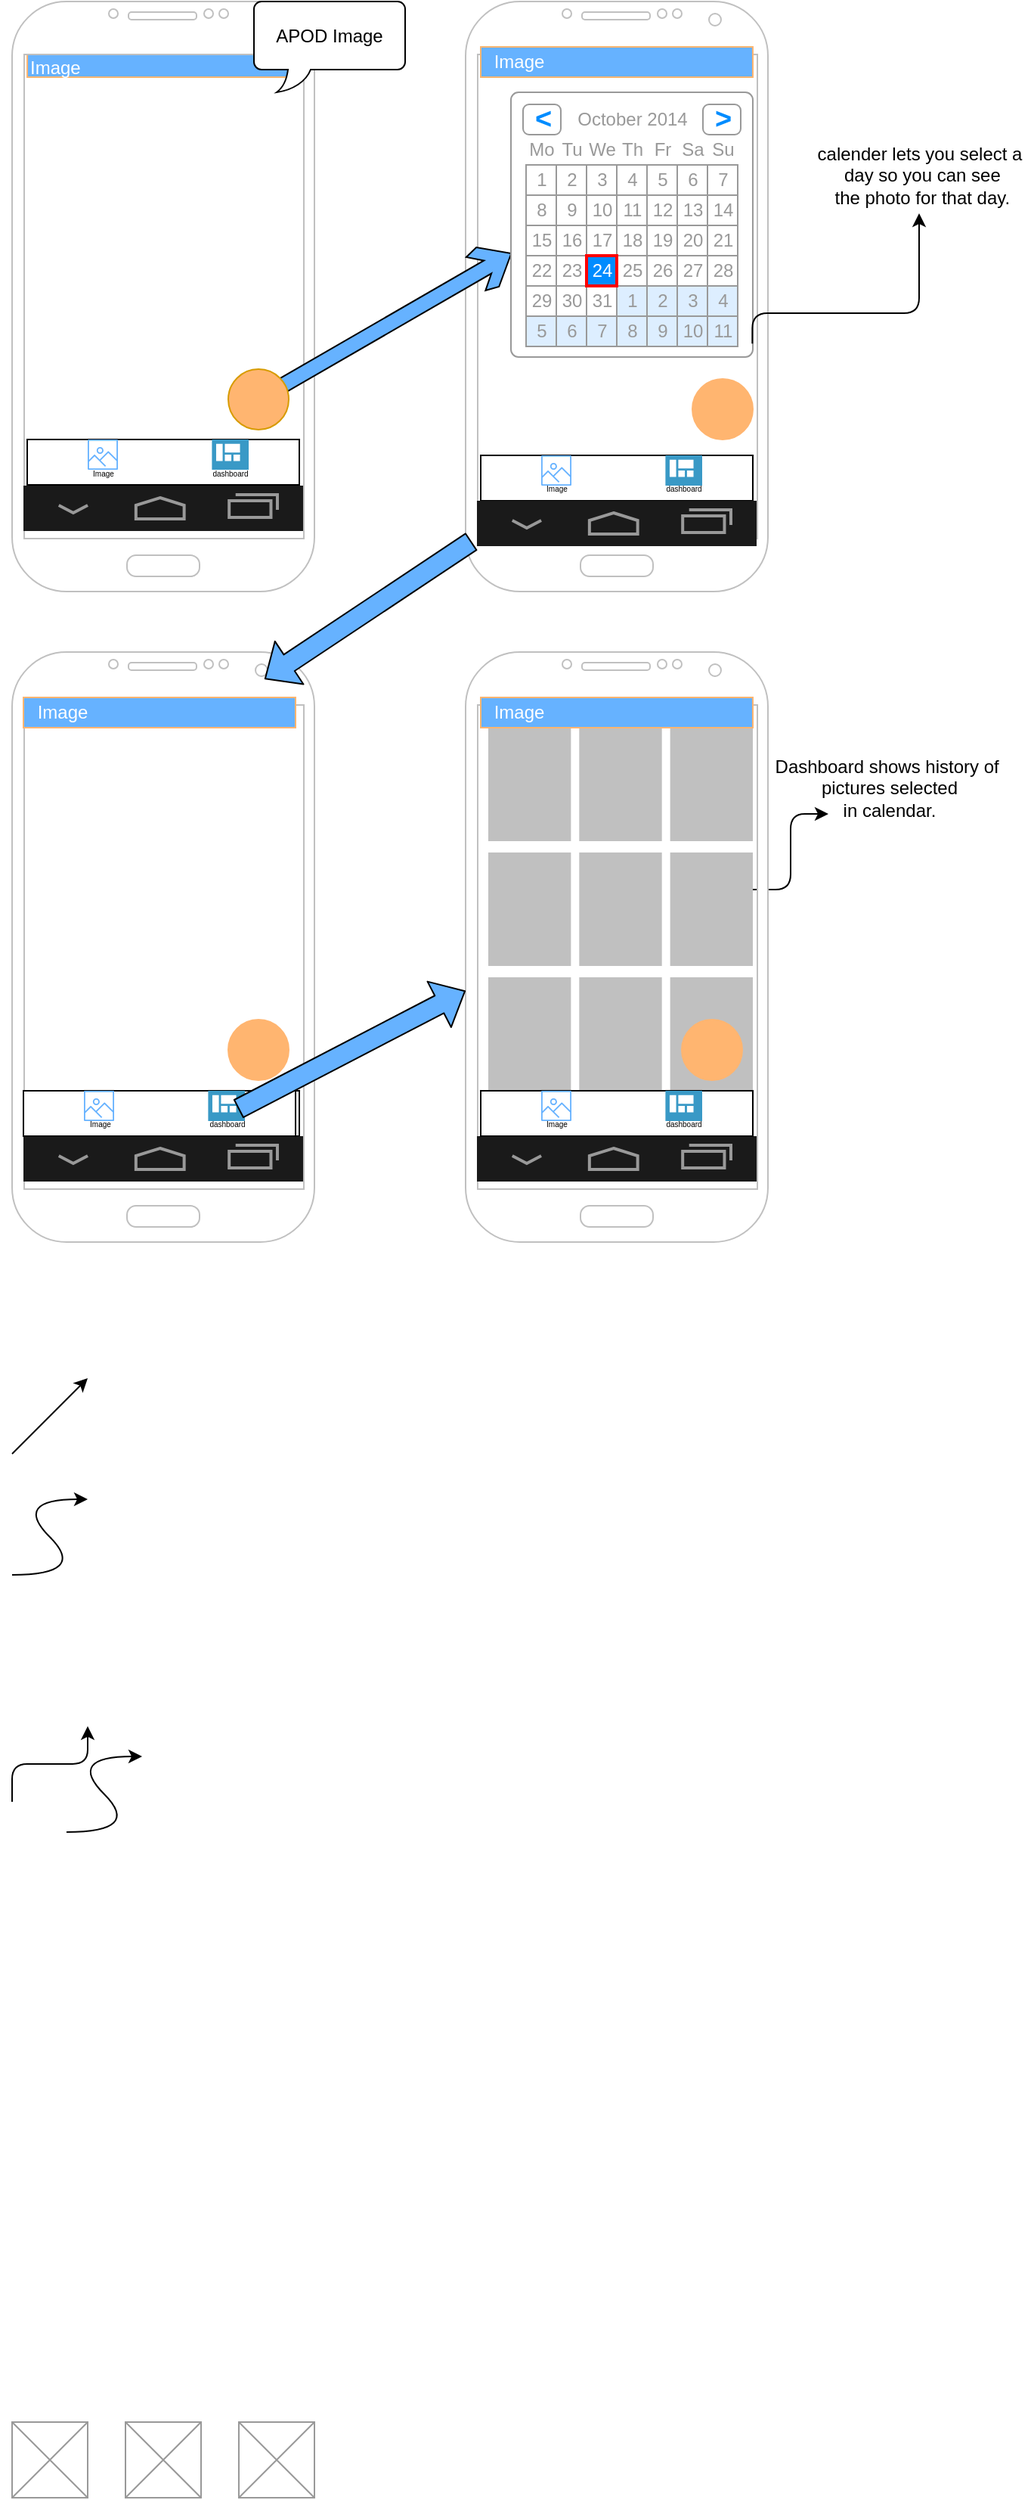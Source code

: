 <mxfile version="12.6.2" type="github">
  <diagram id="IHqy7XGbUocOzgiCqlBh" name="Page-1">
    <mxGraphModel dx="868" dy="482" grid="1" gridSize="10" guides="1" tooltips="1" connect="1" arrows="1" fold="1" page="1" pageScale="1" pageWidth="850" pageHeight="1100" math="0" shadow="0">
      <root>
        <mxCell id="0"/>
        <mxCell id="1" parent="0"/>
        <mxCell id="wuBHW3_i2wkjCvPNT6zz-182" value="" style="rounded=0;whiteSpace=wrap;html=1;strokeColor=#FFB570;fillColor=#66B2FF;gradientColor=none;fontColor=#3399FF;" vertex="1" parent="1">
          <mxGeometry x="20" y="50" width="180" height="20" as="geometry"/>
        </mxCell>
        <mxCell id="wuBHW3_i2wkjCvPNT6zz-173" value="" style="html=1;verticalLabelPosition=bottom;labelBackgroundColor=#ffffff;verticalAlign=top;shadow=0;dashed=0;strokeWidth=1;shape=mxgraph.ios7ui.iconGrid;fillColor=#c0c0c0;gridSize=3,3;" vertex="1" parent="1">
          <mxGeometry x="325" y="500" width="175" height="240" as="geometry"/>
        </mxCell>
        <mxCell id="wuBHW3_i2wkjCvPNT6zz-1" value="" style="verticalLabelPosition=bottom;verticalAlign=top;html=1;shadow=0;dashed=0;strokeWidth=1;shape=mxgraph.android.phone2;strokeColor=#c0c0c0;" vertex="1" parent="1">
          <mxGeometry x="10" y="20" width="200" height="390" as="geometry"/>
        </mxCell>
        <mxCell id="wuBHW3_i2wkjCvPNT6zz-4" value="APOD Image" style="whiteSpace=wrap;html=1;shape=mxgraph.basic.roundRectCallout;dx=30;dy=15;size=5;boundedLbl=1;" vertex="1" parent="1">
          <mxGeometry x="170" y="20" width="100" height="60" as="geometry"/>
        </mxCell>
        <mxCell id="wuBHW3_i2wkjCvPNT6zz-5" value="" style="verticalLabelPosition=bottom;verticalAlign=top;html=1;shadow=0;dashed=0;strokeWidth=1;shape=mxgraph.android.phone2;strokeColor=#c0c0c0;" vertex="1" parent="1">
          <mxGeometry x="310" y="20" width="200" height="390" as="geometry"/>
        </mxCell>
        <mxCell id="wuBHW3_i2wkjCvPNT6zz-12" value="" style="verticalLabelPosition=bottom;verticalAlign=top;html=1;shadow=0;dashed=0;strokeWidth=2;shape=mxgraph.android.navigation_bar_5;fillColor=#1A1A1A;strokeColor=#999999;" vertex="1" parent="1">
          <mxGeometry x="17.5" y="340" width="185" height="30" as="geometry"/>
        </mxCell>
        <mxCell id="wuBHW3_i2wkjCvPNT6zz-18" value="" style="verticalLabelPosition=bottom;verticalAlign=top;html=1;shape=mxgraph.basic.rect;fillColor2=none;strokeWidth=1;size=20;indent=5;" vertex="1" parent="1">
          <mxGeometry x="320" y="320" width="180" height="30" as="geometry"/>
        </mxCell>
        <mxCell id="wuBHW3_i2wkjCvPNT6zz-19" value="" style="aspect=fixed;html=1;points=[];align=center;image;fontSize=12;image=img/lib/mscae/Shared_Dashboard.svg;fillColor=#000000;" vertex="1" parent="1">
          <mxGeometry x="442.11" y="320" width="24.39" height="20" as="geometry"/>
        </mxCell>
        <mxCell id="wuBHW3_i2wkjCvPNT6zz-20" value="" style="outlineConnect=0;fontColor=#232F3E;gradientColor=none;fillColor=#66B2FF;strokeColor=none;dashed=0;verticalLabelPosition=bottom;verticalAlign=top;align=center;html=1;fontSize=12;fontStyle=0;aspect=fixed;pointerEvents=1;shape=mxgraph.aws4.container_registry_image;" vertex="1" parent="1">
          <mxGeometry x="360" y="320" width="20" height="20" as="geometry"/>
        </mxCell>
        <mxCell id="wuBHW3_i2wkjCvPNT6zz-22" value="" style="verticalLabelPosition=bottom;verticalAlign=top;html=1;shadow=0;dashed=0;strokeWidth=2;shape=mxgraph.android.navigation_bar_5;fillColor=#1A1A1A;strokeColor=#999999;" vertex="1" parent="1">
          <mxGeometry x="317.5" y="350" width="185" height="30" as="geometry"/>
        </mxCell>
        <mxCell id="wuBHW3_i2wkjCvPNT6zz-13" value="" style="html=1;shadow=0;dashed=0;align=center;verticalAlign=middle;shape=mxgraph.arrows2.sharpArrow2;dy1=0.67;dx1=18;dx2=18;dy3=0.15;dx3=27;notch=0;strokeColor=#000000;fillColor=#66B2FF;direction=north;rotation=60;" vertex="1" parent="1">
          <mxGeometry x="245.94" y="140.75" width="30" height="183" as="geometry"/>
        </mxCell>
        <mxCell id="wuBHW3_i2wkjCvPNT6zz-6" value="" style="ellipse;whiteSpace=wrap;html=1;aspect=fixed;strokeColor=#FFB570;fillColor=#FFB570;" vertex="1" parent="1">
          <mxGeometry x="460" y="269.5" width="40" height="40" as="geometry"/>
        </mxCell>
        <mxCell id="wuBHW3_i2wkjCvPNT6zz-27" value="" style="shape=image;html=1;verticalAlign=top;verticalLabelPosition=bottom;labelBackgroundColor=#ffffff;imageAspect=0;aspect=fixed;image=https://cdn0.iconfinder.com/data/icons/google-material-design-3-0/48/ic_today_48px-128.png" vertex="1" parent="1">
          <mxGeometry x="466.5" y="276" width="27" height="27" as="geometry"/>
        </mxCell>
        <mxCell id="wuBHW3_i2wkjCvPNT6zz-29" value="" style="ellipse;whiteSpace=wrap;html=1;aspect=fixed;fillColor=#FFB570;strokeColor=#d79b00;" vertex="1" parent="1">
          <mxGeometry x="153" y="263" width="40" height="40" as="geometry"/>
        </mxCell>
        <mxCell id="wuBHW3_i2wkjCvPNT6zz-8" value="" style="shape=image;html=1;verticalAlign=top;verticalLabelPosition=bottom;labelBackgroundColor=#ffffff;imageAspect=0;aspect=fixed;image=https://cdn0.iconfinder.com/data/icons/google-material-design-3-0/48/ic_today_48px-128.png" vertex="1" parent="1">
          <mxGeometry x="159.5" y="269.5" width="27" height="27" as="geometry"/>
        </mxCell>
        <mxCell id="wuBHW3_i2wkjCvPNT6zz-30" value="" style="strokeWidth=1;shadow=0;dashed=0;align=center;html=1;shape=mxgraph.mockup.forms.rrect;rSize=5;strokeColor=#999999;fillColor=#ffffff;" vertex="1" parent="1">
          <mxGeometry x="340" y="80" width="160" height="175" as="geometry"/>
        </mxCell>
        <mxCell id="wuBHW3_i2wkjCvPNT6zz-31" value="October 2014" style="strokeWidth=1;shadow=0;dashed=0;align=center;html=1;shape=mxgraph.mockup.forms.anchor;fontColor=#999999;" vertex="1" parent="wuBHW3_i2wkjCvPNT6zz-30">
          <mxGeometry x="30" y="8" width="100" height="20" as="geometry"/>
        </mxCell>
        <mxCell id="wuBHW3_i2wkjCvPNT6zz-32" value="&lt;" style="strokeWidth=1;shadow=0;dashed=0;align=center;html=1;shape=mxgraph.mockup.forms.rrect;rSize=4;strokeColor=#999999;fontColor=#008cff;fontSize=19;fontStyle=1;" vertex="1" parent="wuBHW3_i2wkjCvPNT6zz-30">
          <mxGeometry x="8" y="8" width="25" height="20" as="geometry"/>
        </mxCell>
        <mxCell id="wuBHW3_i2wkjCvPNT6zz-33" value="&gt;" style="strokeWidth=1;shadow=0;dashed=0;align=center;html=1;shape=mxgraph.mockup.forms.rrect;rSize=4;strokeColor=#999999;fontColor=#008cff;fontSize=19;fontStyle=1;" vertex="1" parent="wuBHW3_i2wkjCvPNT6zz-30">
          <mxGeometry x="127" y="8" width="25" height="20" as="geometry"/>
        </mxCell>
        <mxCell id="wuBHW3_i2wkjCvPNT6zz-34" value="Mo" style="strokeWidth=1;shadow=0;dashed=0;align=center;html=1;shape=mxgraph.mockup.forms.anchor;fontColor=#999999;" vertex="1" parent="wuBHW3_i2wkjCvPNT6zz-30">
          <mxGeometry x="10" y="28" width="20" height="20" as="geometry"/>
        </mxCell>
        <mxCell id="wuBHW3_i2wkjCvPNT6zz-35" value="Tu" style="strokeWidth=1;shadow=0;dashed=0;align=center;html=1;shape=mxgraph.mockup.forms.anchor;fontColor=#999999;" vertex="1" parent="wuBHW3_i2wkjCvPNT6zz-30">
          <mxGeometry x="30" y="28" width="20" height="20" as="geometry"/>
        </mxCell>
        <mxCell id="wuBHW3_i2wkjCvPNT6zz-36" value="We" style="strokeWidth=1;shadow=0;dashed=0;align=center;html=1;shape=mxgraph.mockup.forms.anchor;fontColor=#999999;" vertex="1" parent="wuBHW3_i2wkjCvPNT6zz-30">
          <mxGeometry x="50" y="28" width="20" height="20" as="geometry"/>
        </mxCell>
        <mxCell id="wuBHW3_i2wkjCvPNT6zz-37" value="Th" style="strokeWidth=1;shadow=0;dashed=0;align=center;html=1;shape=mxgraph.mockup.forms.anchor;fontColor=#999999;" vertex="1" parent="wuBHW3_i2wkjCvPNT6zz-30">
          <mxGeometry x="70" y="28" width="20" height="20" as="geometry"/>
        </mxCell>
        <mxCell id="wuBHW3_i2wkjCvPNT6zz-38" value="Fr" style="strokeWidth=1;shadow=0;dashed=0;align=center;html=1;shape=mxgraph.mockup.forms.anchor;fontColor=#999999;" vertex="1" parent="wuBHW3_i2wkjCvPNT6zz-30">
          <mxGeometry x="90" y="28" width="20" height="20" as="geometry"/>
        </mxCell>
        <mxCell id="wuBHW3_i2wkjCvPNT6zz-39" value="Sa" style="strokeWidth=1;shadow=0;dashed=0;align=center;html=1;shape=mxgraph.mockup.forms.anchor;fontColor=#999999;" vertex="1" parent="wuBHW3_i2wkjCvPNT6zz-30">
          <mxGeometry x="110" y="28" width="20" height="20" as="geometry"/>
        </mxCell>
        <mxCell id="wuBHW3_i2wkjCvPNT6zz-40" value="Su" style="strokeWidth=1;shadow=0;dashed=0;align=center;html=1;shape=mxgraph.mockup.forms.anchor;fontColor=#999999;" vertex="1" parent="wuBHW3_i2wkjCvPNT6zz-30">
          <mxGeometry x="130" y="28" width="20" height="20" as="geometry"/>
        </mxCell>
        <mxCell id="wuBHW3_i2wkjCvPNT6zz-41" value="1" style="strokeWidth=1;shadow=0;dashed=0;align=center;html=1;shape=mxgraph.mockup.forms.rrect;rSize=0;strokeColor=#999999;fontColor=#999999;" vertex="1" parent="wuBHW3_i2wkjCvPNT6zz-30">
          <mxGeometry x="10" y="48" width="20" height="20" as="geometry"/>
        </mxCell>
        <mxCell id="wuBHW3_i2wkjCvPNT6zz-42" value="2" style="strokeWidth=1;shadow=0;dashed=0;align=center;html=1;shape=mxgraph.mockup.forms.rrect;rSize=0;strokeColor=#999999;fontColor=#999999;" vertex="1" parent="wuBHW3_i2wkjCvPNT6zz-30">
          <mxGeometry x="30" y="48" width="20" height="20" as="geometry"/>
        </mxCell>
        <mxCell id="wuBHW3_i2wkjCvPNT6zz-43" value="3" style="strokeWidth=1;shadow=0;dashed=0;align=center;html=1;shape=mxgraph.mockup.forms.rrect;rSize=0;strokeColor=#999999;fontColor=#999999;" vertex="1" parent="wuBHW3_i2wkjCvPNT6zz-30">
          <mxGeometry x="50" y="48" width="20" height="20" as="geometry"/>
        </mxCell>
        <mxCell id="wuBHW3_i2wkjCvPNT6zz-44" value="4" style="strokeWidth=1;shadow=0;dashed=0;align=center;html=1;shape=mxgraph.mockup.forms.rrect;rSize=0;strokeColor=#999999;fontColor=#999999;" vertex="1" parent="wuBHW3_i2wkjCvPNT6zz-30">
          <mxGeometry x="70" y="48" width="20" height="20" as="geometry"/>
        </mxCell>
        <mxCell id="wuBHW3_i2wkjCvPNT6zz-45" value="5" style="strokeWidth=1;shadow=0;dashed=0;align=center;html=1;shape=mxgraph.mockup.forms.rrect;rSize=0;strokeColor=#999999;fontColor=#999999;" vertex="1" parent="wuBHW3_i2wkjCvPNT6zz-30">
          <mxGeometry x="90" y="48" width="20" height="20" as="geometry"/>
        </mxCell>
        <mxCell id="wuBHW3_i2wkjCvPNT6zz-46" value="6" style="strokeWidth=1;shadow=0;dashed=0;align=center;html=1;shape=mxgraph.mockup.forms.rrect;rSize=0;strokeColor=#999999;fontColor=#999999;" vertex="1" parent="wuBHW3_i2wkjCvPNT6zz-30">
          <mxGeometry x="110" y="48" width="20" height="20" as="geometry"/>
        </mxCell>
        <mxCell id="wuBHW3_i2wkjCvPNT6zz-47" value="7" style="strokeWidth=1;shadow=0;dashed=0;align=center;html=1;shape=mxgraph.mockup.forms.rrect;rSize=0;strokeColor=#999999;fontColor=#999999;" vertex="1" parent="wuBHW3_i2wkjCvPNT6zz-30">
          <mxGeometry x="130" y="48" width="20" height="20" as="geometry"/>
        </mxCell>
        <mxCell id="wuBHW3_i2wkjCvPNT6zz-48" value="8" style="strokeWidth=1;shadow=0;dashed=0;align=center;html=1;shape=mxgraph.mockup.forms.rrect;rSize=0;strokeColor=#999999;fontColor=#999999;" vertex="1" parent="wuBHW3_i2wkjCvPNT6zz-30">
          <mxGeometry x="10" y="68" width="20" height="20" as="geometry"/>
        </mxCell>
        <mxCell id="wuBHW3_i2wkjCvPNT6zz-49" value="9" style="strokeWidth=1;shadow=0;dashed=0;align=center;html=1;shape=mxgraph.mockup.forms.rrect;rSize=0;strokeColor=#999999;fontColor=#999999;" vertex="1" parent="wuBHW3_i2wkjCvPNT6zz-30">
          <mxGeometry x="30" y="68" width="20" height="20" as="geometry"/>
        </mxCell>
        <mxCell id="wuBHW3_i2wkjCvPNT6zz-50" value="10" style="strokeWidth=1;shadow=0;dashed=0;align=center;html=1;shape=mxgraph.mockup.forms.rrect;rSize=0;strokeColor=#999999;fontColor=#999999;" vertex="1" parent="wuBHW3_i2wkjCvPNT6zz-30">
          <mxGeometry x="50" y="68" width="20" height="20" as="geometry"/>
        </mxCell>
        <mxCell id="wuBHW3_i2wkjCvPNT6zz-51" value="11" style="strokeWidth=1;shadow=0;dashed=0;align=center;html=1;shape=mxgraph.mockup.forms.rrect;rSize=0;strokeColor=#999999;fontColor=#999999;" vertex="1" parent="wuBHW3_i2wkjCvPNT6zz-30">
          <mxGeometry x="70" y="68" width="20" height="20" as="geometry"/>
        </mxCell>
        <mxCell id="wuBHW3_i2wkjCvPNT6zz-52" value="12" style="strokeWidth=1;shadow=0;dashed=0;align=center;html=1;shape=mxgraph.mockup.forms.rrect;rSize=0;strokeColor=#999999;fontColor=#999999;" vertex="1" parent="wuBHW3_i2wkjCvPNT6zz-30">
          <mxGeometry x="90" y="68" width="20" height="20" as="geometry"/>
        </mxCell>
        <mxCell id="wuBHW3_i2wkjCvPNT6zz-53" value="13" style="strokeWidth=1;shadow=0;dashed=0;align=center;html=1;shape=mxgraph.mockup.forms.rrect;rSize=0;strokeColor=#999999;fontColor=#999999;" vertex="1" parent="wuBHW3_i2wkjCvPNT6zz-30">
          <mxGeometry x="110" y="68" width="20" height="20" as="geometry"/>
        </mxCell>
        <mxCell id="wuBHW3_i2wkjCvPNT6zz-54" value="14" style="strokeWidth=1;shadow=0;dashed=0;align=center;html=1;shape=mxgraph.mockup.forms.rrect;rSize=0;strokeColor=#999999;fontColor=#999999;" vertex="1" parent="wuBHW3_i2wkjCvPNT6zz-30">
          <mxGeometry x="130" y="68" width="20" height="20" as="geometry"/>
        </mxCell>
        <mxCell id="wuBHW3_i2wkjCvPNT6zz-55" value="15" style="strokeWidth=1;shadow=0;dashed=0;align=center;html=1;shape=mxgraph.mockup.forms.rrect;rSize=0;strokeColor=#999999;fontColor=#999999;" vertex="1" parent="wuBHW3_i2wkjCvPNT6zz-30">
          <mxGeometry x="10" y="88" width="20" height="20" as="geometry"/>
        </mxCell>
        <mxCell id="wuBHW3_i2wkjCvPNT6zz-56" value="16" style="strokeWidth=1;shadow=0;dashed=0;align=center;html=1;shape=mxgraph.mockup.forms.rrect;rSize=0;strokeColor=#999999;fontColor=#999999;" vertex="1" parent="wuBHW3_i2wkjCvPNT6zz-30">
          <mxGeometry x="30" y="88" width="20" height="20" as="geometry"/>
        </mxCell>
        <mxCell id="wuBHW3_i2wkjCvPNT6zz-57" value="17" style="strokeWidth=1;shadow=0;dashed=0;align=center;html=1;shape=mxgraph.mockup.forms.rrect;rSize=0;strokeColor=#999999;fontColor=#999999;" vertex="1" parent="wuBHW3_i2wkjCvPNT6zz-30">
          <mxGeometry x="50" y="88" width="20" height="20" as="geometry"/>
        </mxCell>
        <mxCell id="wuBHW3_i2wkjCvPNT6zz-58" value="18" style="strokeWidth=1;shadow=0;dashed=0;align=center;html=1;shape=mxgraph.mockup.forms.rrect;rSize=0;strokeColor=#999999;fontColor=#999999;" vertex="1" parent="wuBHW3_i2wkjCvPNT6zz-30">
          <mxGeometry x="70" y="88" width="20" height="20" as="geometry"/>
        </mxCell>
        <mxCell id="wuBHW3_i2wkjCvPNT6zz-59" value="19" style="strokeWidth=1;shadow=0;dashed=0;align=center;html=1;shape=mxgraph.mockup.forms.rrect;rSize=0;strokeColor=#999999;fontColor=#999999;" vertex="1" parent="wuBHW3_i2wkjCvPNT6zz-30">
          <mxGeometry x="90" y="88" width="20" height="20" as="geometry"/>
        </mxCell>
        <mxCell id="wuBHW3_i2wkjCvPNT6zz-60" value="20" style="strokeWidth=1;shadow=0;dashed=0;align=center;html=1;shape=mxgraph.mockup.forms.rrect;rSize=0;strokeColor=#999999;fontColor=#999999;" vertex="1" parent="wuBHW3_i2wkjCvPNT6zz-30">
          <mxGeometry x="110" y="88" width="20" height="20" as="geometry"/>
        </mxCell>
        <mxCell id="wuBHW3_i2wkjCvPNT6zz-61" value="21" style="strokeWidth=1;shadow=0;dashed=0;align=center;html=1;shape=mxgraph.mockup.forms.rrect;rSize=0;strokeColor=#999999;fontColor=#999999;" vertex="1" parent="wuBHW3_i2wkjCvPNT6zz-30">
          <mxGeometry x="130" y="88" width="20" height="20" as="geometry"/>
        </mxCell>
        <mxCell id="wuBHW3_i2wkjCvPNT6zz-62" value="22" style="strokeWidth=1;shadow=0;dashed=0;align=center;html=1;shape=mxgraph.mockup.forms.rrect;rSize=0;strokeColor=#999999;fontColor=#999999;" vertex="1" parent="wuBHW3_i2wkjCvPNT6zz-30">
          <mxGeometry x="10" y="108" width="20" height="20" as="geometry"/>
        </mxCell>
        <mxCell id="wuBHW3_i2wkjCvPNT6zz-63" value="23" style="strokeWidth=1;shadow=0;dashed=0;align=center;html=1;shape=mxgraph.mockup.forms.rrect;rSize=0;strokeColor=#999999;fontColor=#999999;" vertex="1" parent="wuBHW3_i2wkjCvPNT6zz-30">
          <mxGeometry x="30" y="108" width="20" height="20" as="geometry"/>
        </mxCell>
        <mxCell id="wuBHW3_i2wkjCvPNT6zz-64" value="25" style="strokeWidth=1;shadow=0;dashed=0;align=center;html=1;shape=mxgraph.mockup.forms.rrect;rSize=0;strokeColor=#999999;fontColor=#999999;" vertex="1" parent="wuBHW3_i2wkjCvPNT6zz-30">
          <mxGeometry x="70" y="108" width="20" height="20" as="geometry"/>
        </mxCell>
        <mxCell id="wuBHW3_i2wkjCvPNT6zz-65" value="26" style="strokeWidth=1;shadow=0;dashed=0;align=center;html=1;shape=mxgraph.mockup.forms.rrect;rSize=0;strokeColor=#999999;fontColor=#999999;" vertex="1" parent="wuBHW3_i2wkjCvPNT6zz-30">
          <mxGeometry x="90" y="108" width="20" height="20" as="geometry"/>
        </mxCell>
        <mxCell id="wuBHW3_i2wkjCvPNT6zz-66" value="27" style="strokeWidth=1;shadow=0;dashed=0;align=center;html=1;shape=mxgraph.mockup.forms.rrect;rSize=0;strokeColor=#999999;fontColor=#999999;" vertex="1" parent="wuBHW3_i2wkjCvPNT6zz-30">
          <mxGeometry x="110" y="108" width="20" height="20" as="geometry"/>
        </mxCell>
        <mxCell id="wuBHW3_i2wkjCvPNT6zz-67" value="28" style="strokeWidth=1;shadow=0;dashed=0;align=center;html=1;shape=mxgraph.mockup.forms.rrect;rSize=0;strokeColor=#999999;fontColor=#999999;" vertex="1" parent="wuBHW3_i2wkjCvPNT6zz-30">
          <mxGeometry x="130" y="108" width="20" height="20" as="geometry"/>
        </mxCell>
        <mxCell id="wuBHW3_i2wkjCvPNT6zz-68" value="29" style="strokeWidth=1;shadow=0;dashed=0;align=center;html=1;shape=mxgraph.mockup.forms.rrect;rSize=0;strokeColor=#999999;fontColor=#999999;" vertex="1" parent="wuBHW3_i2wkjCvPNT6zz-30">
          <mxGeometry x="10" y="128" width="20" height="20" as="geometry"/>
        </mxCell>
        <mxCell id="wuBHW3_i2wkjCvPNT6zz-69" value="30" style="strokeWidth=1;shadow=0;dashed=0;align=center;html=1;shape=mxgraph.mockup.forms.rrect;rSize=0;strokeColor=#999999;fontColor=#999999;" vertex="1" parent="wuBHW3_i2wkjCvPNT6zz-30">
          <mxGeometry x="30" y="128" width="20" height="20" as="geometry"/>
        </mxCell>
        <mxCell id="wuBHW3_i2wkjCvPNT6zz-70" value="31" style="strokeWidth=1;shadow=0;dashed=0;align=center;html=1;shape=mxgraph.mockup.forms.rrect;rSize=0;strokeColor=#999999;fontColor=#999999;" vertex="1" parent="wuBHW3_i2wkjCvPNT6zz-30">
          <mxGeometry x="50" y="128" width="20" height="20" as="geometry"/>
        </mxCell>
        <mxCell id="wuBHW3_i2wkjCvPNT6zz-71" value="1" style="strokeWidth=1;shadow=0;dashed=0;align=center;html=1;shape=mxgraph.mockup.forms.rrect;rSize=0;strokeColor=#999999;fontColor=#999999;fillColor=#ddeeff;" vertex="1" parent="wuBHW3_i2wkjCvPNT6zz-30">
          <mxGeometry x="70" y="128" width="20" height="20" as="geometry"/>
        </mxCell>
        <mxCell id="wuBHW3_i2wkjCvPNT6zz-72" value="2" style="strokeWidth=1;shadow=0;dashed=0;align=center;html=1;shape=mxgraph.mockup.forms.rrect;rSize=0;strokeColor=#999999;fontColor=#999999;fillColor=#ddeeff;" vertex="1" parent="wuBHW3_i2wkjCvPNT6zz-30">
          <mxGeometry x="90" y="128" width="20" height="20" as="geometry"/>
        </mxCell>
        <mxCell id="wuBHW3_i2wkjCvPNT6zz-73" value="3" style="strokeWidth=1;shadow=0;dashed=0;align=center;html=1;shape=mxgraph.mockup.forms.rrect;rSize=0;strokeColor=#999999;fontColor=#999999;fillColor=#ddeeff;" vertex="1" parent="wuBHW3_i2wkjCvPNT6zz-30">
          <mxGeometry x="110" y="128" width="20" height="20" as="geometry"/>
        </mxCell>
        <mxCell id="wuBHW3_i2wkjCvPNT6zz-74" value="4" style="strokeWidth=1;shadow=0;dashed=0;align=center;html=1;shape=mxgraph.mockup.forms.rrect;rSize=0;strokeColor=#999999;fontColor=#999999;fillColor=#ddeeff;" vertex="1" parent="wuBHW3_i2wkjCvPNT6zz-30">
          <mxGeometry x="130" y="128" width="20" height="20" as="geometry"/>
        </mxCell>
        <mxCell id="wuBHW3_i2wkjCvPNT6zz-75" value="5" style="strokeWidth=1;shadow=0;dashed=0;align=center;html=1;shape=mxgraph.mockup.forms.rrect;rSize=0;strokeColor=#999999;fontColor=#999999;fillColor=#ddeeff;" vertex="1" parent="wuBHW3_i2wkjCvPNT6zz-30">
          <mxGeometry x="10" y="148" width="20" height="20" as="geometry"/>
        </mxCell>
        <mxCell id="wuBHW3_i2wkjCvPNT6zz-76" value="6" style="strokeWidth=1;shadow=0;dashed=0;align=center;html=1;shape=mxgraph.mockup.forms.rrect;rSize=0;strokeColor=#999999;fontColor=#999999;fillColor=#ddeeff;" vertex="1" parent="wuBHW3_i2wkjCvPNT6zz-30">
          <mxGeometry x="30" y="148" width="20" height="20" as="geometry"/>
        </mxCell>
        <mxCell id="wuBHW3_i2wkjCvPNT6zz-77" value="7" style="strokeWidth=1;shadow=0;dashed=0;align=center;html=1;shape=mxgraph.mockup.forms.rrect;rSize=0;strokeColor=#999999;fontColor=#999999;fillColor=#ddeeff;" vertex="1" parent="wuBHW3_i2wkjCvPNT6zz-30">
          <mxGeometry x="50" y="148" width="20" height="20" as="geometry"/>
        </mxCell>
        <mxCell id="wuBHW3_i2wkjCvPNT6zz-78" value="8" style="strokeWidth=1;shadow=0;dashed=0;align=center;html=1;shape=mxgraph.mockup.forms.rrect;rSize=0;strokeColor=#999999;fontColor=#999999;fillColor=#ddeeff;" vertex="1" parent="wuBHW3_i2wkjCvPNT6zz-30">
          <mxGeometry x="70" y="148" width="20" height="20" as="geometry"/>
        </mxCell>
        <mxCell id="wuBHW3_i2wkjCvPNT6zz-79" value="9" style="strokeWidth=1;shadow=0;dashed=0;align=center;html=1;shape=mxgraph.mockup.forms.rrect;rSize=0;strokeColor=#999999;fontColor=#999999;fillColor=#ddeeff;" vertex="1" parent="wuBHW3_i2wkjCvPNT6zz-30">
          <mxGeometry x="90" y="148" width="20" height="20" as="geometry"/>
        </mxCell>
        <mxCell id="wuBHW3_i2wkjCvPNT6zz-80" value="10" style="strokeWidth=1;shadow=0;dashed=0;align=center;html=1;shape=mxgraph.mockup.forms.rrect;rSize=0;strokeColor=#999999;fontColor=#999999;fillColor=#ddeeff;" vertex="1" parent="wuBHW3_i2wkjCvPNT6zz-30">
          <mxGeometry x="110" y="148" width="20" height="20" as="geometry"/>
        </mxCell>
        <mxCell id="wuBHW3_i2wkjCvPNT6zz-81" value="11" style="strokeWidth=1;shadow=0;dashed=0;align=center;html=1;shape=mxgraph.mockup.forms.rrect;rSize=0;strokeColor=#999999;fontColor=#999999;fillColor=#ddeeff;" vertex="1" parent="wuBHW3_i2wkjCvPNT6zz-30">
          <mxGeometry x="130" y="148" width="20" height="20" as="geometry"/>
        </mxCell>
        <mxCell id="wuBHW3_i2wkjCvPNT6zz-82" value="24" style="strokeWidth=1;shadow=0;dashed=0;align=center;html=1;shape=mxgraph.mockup.forms.rrect;rSize=0;strokeColor=#ff0000;fontColor=#ffffff;strokeWidth=2;fillColor=#008cff;" vertex="1" parent="wuBHW3_i2wkjCvPNT6zz-30">
          <mxGeometry x="50" y="108" width="20" height="20" as="geometry"/>
        </mxCell>
        <mxCell id="wuBHW3_i2wkjCvPNT6zz-83" value="&lt;span style=&quot;color: rgba(0 , 0 , 0 , 0) ; font-family: monospace ; font-size: 0px&quot;&gt;%3CmxGraphModel%3E%3Croot%3E%3CmxCell%20id%3D%220%22%2F%3E%3CmxCell%20id%3D%221%22%20parent%3D%220%22%2F%3E%3CmxCell%20id%3D%222%22%20value%3D%22%22%20style%3D%22verticalLabelPosition%3Dbottom%3BverticalAlign%3Dtop%3Bhtml%3D1%3Bshadow%3D0%3Bdashed%3D0%3BstrokeWidth%3D1%3Bshape%3Dmxgraph.android.phone2%3BstrokeColor%3D%23c0c0c0%3B%22%20vertex%3D%221%22%20parent%3D%221%22%3E%3CmxGeometry%20x%3D%2210%22%20y%3D%2220%22%20width%3D%22200%22%20height%3D%22390%22%20as%3D%22geometry%22%2F%3E%3C%2FmxCell%3E%3CmxCell%20id%3D%223%22%20value%3D%22%22%20style%3D%22verticalLabelPosition%3Dbottom%3Bshadow%3D0%3Bdashed%3D0%3Balign%3Dcenter%3Bhtml%3D1%3BverticalAlign%3Dtop%3BstrokeWidth%3D1%3Bshape%3Dmxgraph.mockup.graphics.bubbleChart%3BstrokeColor%3Dnone%3BstrokeColor2%3Dnone%3BstrokeColor3%3D%23666666%3BfillColor2%3D%23008cff%3BfillColor3%3D%23dddddd%3B%22%20vertex%3D%221%22%20parent%3D%221%22%3E%3CmxGeometry%20x%3D%2220%22%20y%3D%2241.88%22%20width%3D%22180%22%20height%3D%22290%22%20as%3D%22geometry%22%2F%3E%3C%2FmxCell%3E%3CmxCell%20id%3D%224%22%20style%3D%22edgeStyle%3DorthogonalEdgeStyle%3Brounded%3D0%3BorthogonalLoop%3D1%3BjettySize%3Dauto%3Bhtml%3D1%3BexitX%3D0%3BexitY%3D0.75%3BexitDx%3D0%3BexitDy%3D0%3B%22%20edge%3D%221%22%20source%3D%2210%22%20target%3D%223%22%20parent%3D%221%22%3E%3CmxGeometry%20relative%3D%221%22%20as%3D%22geometry%22%2F%3E%3C%2FmxCell%3E%3CmxCell%20id%3D%225%22%20value%3D%22%22%20style%3D%22verticalLabelPosition%3Dbottom%3BverticalAlign%3Dtop%3Bhtml%3D1%3Bshape%3Dmxgraph.basic.rect%3BfillColor2%3Dnone%3BstrokeWidth%3D1%3Bsize%3D20%3Bindent%3D5%3B%22%20vertex%3D%221%22%20parent%3D%221%22%3E%3CmxGeometry%20x%3D%2220%22%20y%3D%22310%22%20width%3D%22180%22%20height%3D%2230%22%20as%3D%22geometry%22%2F%3E%3C%2FmxCell%3E%3CmxCell%20id%3D%226%22%20value%3D%22%22%20style%3D%22verticalLabelPosition%3Dbottom%3BverticalAlign%3Dtop%3Bhtml%3D1%3Bshadow%3D0%3Bdashed%3D0%3BstrokeWidth%3D2%3Bshape%3Dmxgraph.android.navigation_bar_5%3BfillColor%3D%231A1A1A%3BstrokeColor%3D%23999999%3B%22%20vertex%3D%221%22%20parent%3D%221%22%3E%3CmxGeometry%20x%3D%2217.5%22%20y%3D%22340%22%20width%3D%22185%22%20height%3D%2230%22%20as%3D%22geometry%22%2F%3E%3C%2FmxCell%3E%3CmxCell%20id%3D%227%22%20value%3D%22%22%20style%3D%22outlineConnect%3D0%3BfontColor%3D%23232F3E%3BgradientColor%3Dnone%3BfillColor%3D%2366B2FF%3BstrokeColor%3Dnone%3Bdashed%3D0%3BverticalLabelPosition%3Dbottom%3BverticalAlign%3Dtop%3Balign%3Dcenter%3Bhtml%3D1%3BfontSize%3D12%3BfontStyle%3D0%3Baspect%3Dfixed%3BpointerEvents%3D1%3Bshape%3Dmxgraph.aws4.container_registry_image%3B%22%20vertex%3D%221%22%20parent%3D%221%22%3E%3CmxGeometry%20x%3D%2260%22%20y%3D%22312%22%20width%3D%2228%22%20height%3D%2228%22%20as%3D%22geometry%22%2F%3E%3C%2FmxCell%3E%3CmxCell%20id%3D%228%22%20value%3D%22%22%20style%3D%22aspect%3Dfixed%3Bhtml%3D1%3Bpoints%3D%5B%5D%3Balign%3Dcenter%3Bimage%3BfontSize%3D12%3Bimage%3Dimg%2Flib%2Fmscae%2FShared_Dashboard.svg%3BfillColor%3D%23000000%3B%22%20vertex%3D%221%22%20parent%3D%221%22%3E%3CmxGeometry%20x%3D%22133.41%22%20y%3D%22310%22%20width%3D%2236.59%22%20height%3D%2230%22%20as%3D%22geometry%22%2F%3E%3C%2FmxCell%3E%3CmxCell%20id%3D%229%22%20value%3D%22%22%20style%3D%22ellipse%3BwhiteSpace%3Dwrap%3Bhtml%3D1%3Baspect%3Dfixed%3B%22%20vertex%3D%221%22%20parent%3D%221%22%3E%3CmxGeometry%20x%3D%22153%22%20y%3D%22263%22%20width%3D%2240%22%20height%3D%2240%22%20as%3D%22geometry%22%2F%3E%3C%2FmxCell%3E%3CmxCell%20id%3D%2210%22%20value%3D%22%22%20style%3D%22shape%3Dimage%3Bhtml%3D1%3BverticalAlign%3Dtop%3BverticalLabelPosition%3Dbottom%3BlabelBackgroundColor%3D%23ffffff%3BimageAspect%3D0%3Baspect%3Dfixed%3Bimage%3Dhttps%3A%2F%2Fcdn0.iconfinder.com%2Fdata%2Ficons%2Fgoogle-material-design-3-0%2F48%2Fic_today_48px-128.png%22%20vertex%3D%221%22%20parent%3D%221%22%3E%3CmxGeometry%20x%3D%22159.5%22%20y%3D%22269.5%22%20width%3D%2227%22%20height%3D%2227%22%20as%3D%22geometry%22%2F%3E%3C%2FmxCell%3E%3C%2Froot%3E%3C%2FmxGraphModel%3E&lt;/span&gt;" style="text;html=1;align=center;verticalAlign=middle;resizable=0;points=[];autosize=1;" vertex="1" parent="1">
          <mxGeometry x="108" y="537" width="20" height="20" as="geometry"/>
        </mxCell>
        <mxCell id="wuBHW3_i2wkjCvPNT6zz-84" value="" style="verticalLabelPosition=bottom;verticalAlign=top;html=1;shadow=0;dashed=0;strokeWidth=1;shape=mxgraph.android.phone2;strokeColor=#c0c0c0;" vertex="1" parent="1">
          <mxGeometry x="10" y="450" width="200" height="390" as="geometry"/>
        </mxCell>
        <mxCell id="wuBHW3_i2wkjCvPNT6zz-87" value="" style="verticalLabelPosition=bottom;verticalAlign=top;html=1;shape=mxgraph.basic.rect;fillColor2=none;strokeWidth=1;size=20;indent=5;" vertex="1" parent="1">
          <mxGeometry x="20" y="740" width="180" height="30" as="geometry"/>
        </mxCell>
        <mxCell id="wuBHW3_i2wkjCvPNT6zz-88" value="" style="verticalLabelPosition=bottom;verticalAlign=top;html=1;shadow=0;dashed=0;strokeWidth=2;shape=mxgraph.android.navigation_bar_5;fillColor=#1A1A1A;strokeColor=#999999;" vertex="1" parent="1">
          <mxGeometry x="17.5" y="770" width="185" height="30" as="geometry"/>
        </mxCell>
        <mxCell id="wuBHW3_i2wkjCvPNT6zz-91" value="" style="ellipse;whiteSpace=wrap;html=1;aspect=fixed;gradientColor=none;strokeColor=#FFB570;fillColor=#FFB570;" vertex="1" parent="1">
          <mxGeometry x="153" y="693" width="40" height="40" as="geometry"/>
        </mxCell>
        <mxCell id="wuBHW3_i2wkjCvPNT6zz-92" value="" style="shape=image;html=1;verticalAlign=top;verticalLabelPosition=bottom;labelBackgroundColor=#ffffff;imageAspect=0;aspect=fixed;image=https://cdn0.iconfinder.com/data/icons/google-material-design-3-0/48/ic_today_48px-128.png" vertex="1" parent="1">
          <mxGeometry x="159.5" y="699.5" width="27" height="27" as="geometry"/>
        </mxCell>
        <mxCell id="wuBHW3_i2wkjCvPNT6zz-93" value="" style="shape=image;html=1;verticalAlign=top;verticalLabelPosition=bottom;labelBackgroundColor=#ffffff;imageAspect=0;aspect=fixed;image=https://cdn2.iconfinder.com/data/icons/space-82/64/commet-128.png;strokeColor=#000000;fillColor=#66B2FF;" vertex="1" parent="1">
          <mxGeometry x="46" y="108" width="128" height="128" as="geometry"/>
        </mxCell>
        <mxCell id="wuBHW3_i2wkjCvPNT6zz-95" value="" style="shape=image;html=1;verticalAlign=top;verticalLabelPosition=bottom;labelBackgroundColor=#ffffff;imageAspect=0;aspect=fixed;image=https://cdn2.iconfinder.com/data/icons/space-82/64/commet-128.png;strokeColor=#000000;fillColor=#66B2FF;" vertex="1" parent="1">
          <mxGeometry x="46" y="530" width="128" height="128" as="geometry"/>
        </mxCell>
        <mxCell id="wuBHW3_i2wkjCvPNT6zz-96" value="" style="curved=1;endArrow=classic;html=1;" edge="1" parent="1">
          <mxGeometry width="50" height="50" relative="1" as="geometry">
            <mxPoint x="46" y="1230" as="sourcePoint"/>
            <mxPoint x="96" y="1180" as="targetPoint"/>
            <Array as="points">
              <mxPoint x="96" y="1230"/>
              <mxPoint x="46" y="1180"/>
            </Array>
          </mxGeometry>
        </mxCell>
        <mxCell id="wuBHW3_i2wkjCvPNT6zz-97" value="" style="endArrow=classic;html=1;" edge="1" parent="1">
          <mxGeometry width="50" height="50" relative="1" as="geometry">
            <mxPoint x="10" y="980" as="sourcePoint"/>
            <mxPoint x="60" y="930" as="targetPoint"/>
          </mxGeometry>
        </mxCell>
        <mxCell id="wuBHW3_i2wkjCvPNT6zz-98" value="" style="curved=1;endArrow=classic;html=1;" edge="1" parent="1">
          <mxGeometry width="50" height="50" relative="1" as="geometry">
            <mxPoint x="10" y="1060" as="sourcePoint"/>
            <mxPoint x="60" y="1010" as="targetPoint"/>
            <Array as="points">
              <mxPoint x="60" y="1060"/>
              <mxPoint x="10" y="1010"/>
            </Array>
          </mxGeometry>
        </mxCell>
        <mxCell id="wuBHW3_i2wkjCvPNT6zz-99" value="" style="edgeStyle=elbowEdgeStyle;elbow=horizontal;endArrow=classic;html=1;" edge="1" parent="1">
          <mxGeometry width="50" height="50" relative="1" as="geometry">
            <mxPoint x="500" y="607" as="sourcePoint"/>
            <mxPoint x="550" y="557" as="targetPoint"/>
          </mxGeometry>
        </mxCell>
        <mxCell id="wuBHW3_i2wkjCvPNT6zz-100" value="" style="edgeStyle=elbowEdgeStyle;elbow=vertical;endArrow=classic;html=1;" edge="1" parent="1">
          <mxGeometry width="50" height="50" relative="1" as="geometry">
            <mxPoint x="10" y="1210" as="sourcePoint"/>
            <mxPoint x="60" y="1160" as="targetPoint"/>
          </mxGeometry>
        </mxCell>
        <mxCell id="wuBHW3_i2wkjCvPNT6zz-101" value="" style="edgeStyle=segmentEdgeStyle;endArrow=classic;html=1;" edge="1" parent="1">
          <mxGeometry width="50" height="50" relative="1" as="geometry">
            <mxPoint x="499.67" y="246.17" as="sourcePoint"/>
            <mxPoint x="610" y="160" as="targetPoint"/>
            <Array as="points">
              <mxPoint x="500" y="226"/>
              <mxPoint x="610" y="226"/>
              <mxPoint x="610" y="184"/>
            </Array>
          </mxGeometry>
        </mxCell>
        <mxCell id="wuBHW3_i2wkjCvPNT6zz-103" value="calender lets you select a&lt;br&gt;&amp;nbsp;day so you can see&lt;br&gt;&amp;nbsp;the photo for that day." style="text;html=1;align=center;verticalAlign=middle;resizable=0;points=[];autosize=1;" vertex="1" parent="1">
          <mxGeometry x="535" y="110" width="150" height="50" as="geometry"/>
        </mxCell>
        <mxCell id="wuBHW3_i2wkjCvPNT6zz-104" value="&lt;font style=&quot;font-size: 5px&quot;&gt;dashboard&lt;/font&gt;" style="text;html=1;align=center;verticalAlign=middle;resizable=0;points=[];autosize=1;" vertex="1" parent="1">
          <mxGeometry x="434.31" y="330" width="40" height="20" as="geometry"/>
        </mxCell>
        <mxCell id="wuBHW3_i2wkjCvPNT6zz-105" value="&lt;font style=&quot;font-size: 5px&quot;&gt;Image&lt;/font&gt;" style="text;html=1;align=center;verticalAlign=middle;resizable=0;points=[];autosize=1;" vertex="1" parent="1">
          <mxGeometry x="355" y="330" width="30" height="20" as="geometry"/>
        </mxCell>
        <mxCell id="wuBHW3_i2wkjCvPNT6zz-106" value="&lt;span style=&quot;color: rgba(0 , 0 , 0 , 0) ; font-family: monospace ; font-size: 0px&quot;&gt;%3CmxGraphModel%3E%3Croot%3E%3CmxCell%20id%3D%220%22%2F%3E%3CmxCell%20id%3D%221%22%20parent%3D%220%22%2F%3E%3CmxCell%20id%3D%222%22%20value%3D%22%22%20style%3D%22verticalLabelPosition%3Dbottom%3BverticalAlign%3Dtop%3Bhtml%3D1%3Bshadow%3D0%3Bdashed%3D0%3BstrokeWidth%3D1%3Bshape%3Dmxgraph.android.phone2%3BstrokeColor%3D%23c0c0c0%3B%22%20vertex%3D%221%22%20parent%3D%221%22%3E%3CmxGeometry%20x%3D%2210%22%20y%3D%2220%22%20width%3D%22200%22%20height%3D%22390%22%20as%3D%22geometry%22%2F%3E%3C%2FmxCell%3E%3CmxCell%20id%3D%223%22%20value%3D%22%22%20style%3D%22verticalLabelPosition%3Dbottom%3Bshadow%3D0%3Bdashed%3D0%3Balign%3Dcenter%3Bhtml%3D1%3BverticalAlign%3Dtop%3BstrokeWidth%3D1%3Bshape%3Dmxgraph.mockup.graphics.bubbleChart%3BstrokeColor%3Dnone%3BstrokeColor2%3Dnone%3BstrokeColor3%3D%23666666%3BfillColor2%3D%23008cff%3BfillColor3%3D%23dddddd%3B%22%20vertex%3D%221%22%20parent%3D%221%22%3E%3CmxGeometry%20x%3D%2220%22%20y%3D%2241.88%22%20width%3D%22180%22%20height%3D%22290%22%20as%3D%22geometry%22%2F%3E%3C%2FmxCell%3E%3CmxCell%20id%3D%224%22%20style%3D%22edgeStyle%3DorthogonalEdgeStyle%3Brounded%3D0%3BorthogonalLoop%3D1%3BjettySize%3Dauto%3Bhtml%3D1%3BexitX%3D0%3BexitY%3D0.75%3BexitDx%3D0%3BexitDy%3D0%3B%22%20edge%3D%221%22%20source%3D%2210%22%20target%3D%223%22%20parent%3D%221%22%3E%3CmxGeometry%20relative%3D%221%22%20as%3D%22geometry%22%2F%3E%3C%2FmxCell%3E%3CmxCell%20id%3D%225%22%20value%3D%22%22%20style%3D%22verticalLabelPosition%3Dbottom%3BverticalAlign%3Dtop%3Bhtml%3D1%3Bshape%3Dmxgraph.basic.rect%3BfillColor2%3Dnone%3BstrokeWidth%3D1%3Bsize%3D20%3Bindent%3D5%3B%22%20vertex%3D%221%22%20parent%3D%221%22%3E%3CmxGeometry%20x%3D%2220%22%20y%3D%22310%22%20width%3D%22180%22%20height%3D%2230%22%20as%3D%22geometry%22%2F%3E%3C%2FmxCell%3E%3CmxCell%20id%3D%226%22%20value%3D%22%22%20style%3D%22verticalLabelPosition%3Dbottom%3BverticalAlign%3Dtop%3Bhtml%3D1%3Bshadow%3D0%3Bdashed%3D0%3BstrokeWidth%3D2%3Bshape%3Dmxgraph.android.navigation_bar_5%3BfillColor%3D%231A1A1A%3BstrokeColor%3D%23999999%3B%22%20vertex%3D%221%22%20parent%3D%221%22%3E%3CmxGeometry%20x%3D%2217.5%22%20y%3D%22340%22%20width%3D%22185%22%20height%3D%2230%22%20as%3D%22geometry%22%2F%3E%3C%2FmxCell%3E%3CmxCell%20id%3D%227%22%20value%3D%22%22%20style%3D%22outlineConnect%3D0%3BfontColor%3D%23232F3E%3BgradientColor%3Dnone%3BfillColor%3D%2366B2FF%3BstrokeColor%3Dnone%3Bdashed%3D0%3BverticalLabelPosition%3Dbottom%3BverticalAlign%3Dtop%3Balign%3Dcenter%3Bhtml%3D1%3BfontSize%3D12%3BfontStyle%3D0%3Baspect%3Dfixed%3BpointerEvents%3D1%3Bshape%3Dmxgraph.aws4.container_registry_image%3B%22%20vertex%3D%221%22%20parent%3D%221%22%3E%3CmxGeometry%20x%3D%2260%22%20y%3D%22312%22%20width%3D%2228%22%20height%3D%2228%22%20as%3D%22geometry%22%2F%3E%3C%2FmxCell%3E%3CmxCell%20id%3D%228%22%20value%3D%22%22%20style%3D%22aspect%3Dfixed%3Bhtml%3D1%3Bpoints%3D%5B%5D%3Balign%3Dcenter%3Bimage%3BfontSize%3D12%3Bimage%3Dimg%2Flib%2Fmscae%2FShared_Dashboard.svg%3BfillColor%3D%23000000%3B%22%20vertex%3D%221%22%20parent%3D%221%22%3E%3CmxGeometry%20x%3D%22133.41%22%20y%3D%22310%22%20width%3D%2236.59%22%20height%3D%2230%22%20as%3D%22geometry%22%2F%3E%3C%2FmxCell%3E%3CmxCell%20id%3D%229%22%20value%3D%22%22%20style%3D%22ellipse%3BwhiteSpace%3Dwrap%3Bhtml%3D1%3Baspect%3Dfixed%3B%22%20vertex%3D%221%22%20parent%3D%221%22%3E%3CmxGeometry%20x%3D%22153%22%20y%3D%22263%22%20width%3D%2240%22%20height%3D%2240%22%20as%3D%22geometry%22%2F%3E%3C%2FmxCell%3E%3CmxCell%20id%3D%2210%22%20value%3D%22%22%20style%3D%22shape%3Dimage%3Bhtml%3D1%3BverticalAlign%3Dtop%3BverticalLabelPosition%3Dbottom%3BlabelBackgroundColor%3D%23ffffff%3BimageAspect%3D0%3Baspect%3Dfixed%3Bimage%3Dhttps%3A%2F%2Fcdn0.iconfinder.com%2Fdata%2Ficons%2Fgoogle-material-design-3-0%2F48%2Fic_today_48px-128.png%22%20vertex%3D%221%22%20parent%3D%221%22%3E%3CmxGeometry%20x%3D%22159.5%22%20y%3D%22269.5%22%20width%3D%2227%22%20height%3D%2227%22%20as%3D%22geometry%22%2F%3E%3C%2FmxCell%3E%3C%2Froot%3E%3C%2FmxGraphModel%3E&lt;/span&gt;" style="text;html=1;align=center;verticalAlign=middle;resizable=0;points=[];autosize=1;" vertex="1" parent="1">
          <mxGeometry x="408" y="537" width="20" height="20" as="geometry"/>
        </mxCell>
        <mxCell id="wuBHW3_i2wkjCvPNT6zz-174" value="&lt;span style=&quot;color: rgba(0 , 0 , 0 , 0) ; font-family: monospace ; font-size: 0px&quot;&gt;%3CmxGraphModel%3E%3Croot%3E%3CmxCell%20id%3D%220%22%2F%3E%3CmxCell%20id%3D%221%22%20parent%3D%220%22%2F%3E%3CmxCell%20id%3D%222%22%20value%3D%22%22%20style%3D%22verticalLabelPosition%3Dbottom%3BverticalAlign%3Dtop%3Bhtml%3D1%3Bshadow%3D0%3Bdashed%3D0%3BstrokeWidth%3D1%3Bshape%3Dmxgraph.android.phone2%3BstrokeColor%3D%23c0c0c0%3B%22%20vertex%3D%221%22%20parent%3D%221%22%3E%3CmxGeometry%20x%3D%2210%22%20y%3D%2220%22%20width%3D%22200%22%20height%3D%22390%22%20as%3D%22geometry%22%2F%3E%3C%2FmxCell%3E%3CmxCell%20id%3D%223%22%20value%3D%22%22%20style%3D%22verticalLabelPosition%3Dbottom%3Bshadow%3D0%3Bdashed%3D0%3Balign%3Dcenter%3Bhtml%3D1%3BverticalAlign%3Dtop%3BstrokeWidth%3D1%3Bshape%3Dmxgraph.mockup.graphics.bubbleChart%3BstrokeColor%3Dnone%3BstrokeColor2%3Dnone%3BstrokeColor3%3D%23666666%3BfillColor2%3D%23008cff%3BfillColor3%3D%23dddddd%3B%22%20vertex%3D%221%22%20parent%3D%221%22%3E%3CmxGeometry%20x%3D%2220%22%20y%3D%2241.88%22%20width%3D%22180%22%20height%3D%22290%22%20as%3D%22geometry%22%2F%3E%3C%2FmxCell%3E%3CmxCell%20id%3D%224%22%20style%3D%22edgeStyle%3DorthogonalEdgeStyle%3Brounded%3D0%3BorthogonalLoop%3D1%3BjettySize%3Dauto%3Bhtml%3D1%3BexitX%3D0%3BexitY%3D0.75%3BexitDx%3D0%3BexitDy%3D0%3B%22%20edge%3D%221%22%20source%3D%2210%22%20target%3D%223%22%20parent%3D%221%22%3E%3CmxGeometry%20relative%3D%221%22%20as%3D%22geometry%22%2F%3E%3C%2FmxCell%3E%3CmxCell%20id%3D%225%22%20value%3D%22%22%20style%3D%22verticalLabelPosition%3Dbottom%3BverticalAlign%3Dtop%3Bhtml%3D1%3Bshape%3Dmxgraph.basic.rect%3BfillColor2%3Dnone%3BstrokeWidth%3D1%3Bsize%3D20%3Bindent%3D5%3B%22%20vertex%3D%221%22%20parent%3D%221%22%3E%3CmxGeometry%20x%3D%2220%22%20y%3D%22310%22%20width%3D%22180%22%20height%3D%2230%22%20as%3D%22geometry%22%2F%3E%3C%2FmxCell%3E%3CmxCell%20id%3D%226%22%20value%3D%22%22%20style%3D%22verticalLabelPosition%3Dbottom%3BverticalAlign%3Dtop%3Bhtml%3D1%3Bshadow%3D0%3Bdashed%3D0%3BstrokeWidth%3D2%3Bshape%3Dmxgraph.android.navigation_bar_5%3BfillColor%3D%231A1A1A%3BstrokeColor%3D%23999999%3B%22%20vertex%3D%221%22%20parent%3D%221%22%3E%3CmxGeometry%20x%3D%2217.5%22%20y%3D%22340%22%20width%3D%22185%22%20height%3D%2230%22%20as%3D%22geometry%22%2F%3E%3C%2FmxCell%3E%3CmxCell%20id%3D%227%22%20value%3D%22%22%20style%3D%22outlineConnect%3D0%3BfontColor%3D%23232F3E%3BgradientColor%3Dnone%3BfillColor%3D%2366B2FF%3BstrokeColor%3Dnone%3Bdashed%3D0%3BverticalLabelPosition%3Dbottom%3BverticalAlign%3Dtop%3Balign%3Dcenter%3Bhtml%3D1%3BfontSize%3D12%3BfontStyle%3D0%3Baspect%3Dfixed%3BpointerEvents%3D1%3Bshape%3Dmxgraph.aws4.container_registry_image%3B%22%20vertex%3D%221%22%20parent%3D%221%22%3E%3CmxGeometry%20x%3D%2260%22%20y%3D%22312%22%20width%3D%2228%22%20height%3D%2228%22%20as%3D%22geometry%22%2F%3E%3C%2FmxCell%3E%3CmxCell%20id%3D%228%22%20value%3D%22%22%20style%3D%22aspect%3Dfixed%3Bhtml%3D1%3Bpoints%3D%5B%5D%3Balign%3Dcenter%3Bimage%3BfontSize%3D12%3Bimage%3Dimg%2Flib%2Fmscae%2FShared_Dashboard.svg%3BfillColor%3D%23000000%3B%22%20vertex%3D%221%22%20parent%3D%221%22%3E%3CmxGeometry%20x%3D%22133.41%22%20y%3D%22310%22%20width%3D%2236.59%22%20height%3D%2230%22%20as%3D%22geometry%22%2F%3E%3C%2FmxCell%3E%3CmxCell%20id%3D%229%22%20value%3D%22%22%20style%3D%22ellipse%3BwhiteSpace%3Dwrap%3Bhtml%3D1%3Baspect%3Dfixed%3B%22%20vertex%3D%221%22%20parent%3D%221%22%3E%3CmxGeometry%20x%3D%22153%22%20y%3D%22263%22%20width%3D%2240%22%20height%3D%2240%22%20as%3D%22geometry%22%2F%3E%3C%2FmxCell%3E%3CmxCell%20id%3D%2210%22%20value%3D%22%22%20style%3D%22shape%3Dimage%3Bhtml%3D1%3BverticalAlign%3Dtop%3BverticalLabelPosition%3Dbottom%3BlabelBackgroundColor%3D%23ffffff%3BimageAspect%3D0%3Baspect%3Dfixed%3Bimage%3Dhttps%3A%2F%2Fcdn0.iconfinder.com%2Fdata%2Ficons%2Fgoogle-material-design-3-0%2F48%2Fic_today_48px-128.png%22%20vertex%3D%221%22%20parent%3D%221%22%3E%3CmxGeometry%20x%3D%22159.5%22%20y%3D%22269.5%22%20width%3D%2227%22%20height%3D%2227%22%20as%3D%22geometry%22%2F%3E%3C%2FmxCell%3E%3C%2Froot%3E%3C%2FmxGraphModel%3E&lt;/span&gt;" style="text;html=1;align=center;verticalAlign=middle;resizable=0;points=[];autosize=1;" vertex="1" parent="1">
          <mxGeometry x="408" y="637" width="20" height="20" as="geometry"/>
        </mxCell>
        <mxCell id="wuBHW3_i2wkjCvPNT6zz-107" value="" style="verticalLabelPosition=bottom;verticalAlign=top;html=1;shadow=0;dashed=0;strokeWidth=1;shape=mxgraph.android.phone2;strokeColor=#c0c0c0;" vertex="1" parent="1">
          <mxGeometry x="310" y="450" width="200" height="390" as="geometry"/>
        </mxCell>
        <mxCell id="wuBHW3_i2wkjCvPNT6zz-108" value="" style="verticalLabelPosition=bottom;verticalAlign=top;html=1;shape=mxgraph.basic.rect;fillColor2=none;strokeWidth=1;size=20;indent=5;" vertex="1" parent="1">
          <mxGeometry x="320" y="740" width="180" height="30" as="geometry"/>
        </mxCell>
        <mxCell id="wuBHW3_i2wkjCvPNT6zz-109" value="" style="verticalLabelPosition=bottom;verticalAlign=top;html=1;shadow=0;dashed=0;strokeWidth=2;shape=mxgraph.android.navigation_bar_5;fillColor=#1A1A1A;strokeColor=#999999;" vertex="1" parent="1">
          <mxGeometry x="317.5" y="770" width="185" height="30" as="geometry"/>
        </mxCell>
        <mxCell id="wuBHW3_i2wkjCvPNT6zz-112" value="" style="ellipse;whiteSpace=wrap;html=1;aspect=fixed;gradientColor=none;strokeColor=#FFB570;fillColor=#FFB570;" vertex="1" parent="1">
          <mxGeometry x="453" y="693" width="40" height="40" as="geometry"/>
        </mxCell>
        <mxCell id="wuBHW3_i2wkjCvPNT6zz-113" value="" style="shape=image;html=1;verticalAlign=top;verticalLabelPosition=bottom;labelBackgroundColor=#ffffff;imageAspect=0;aspect=fixed;image=https://cdn0.iconfinder.com/data/icons/google-material-design-3-0/48/ic_today_48px-128.png" vertex="1" parent="1">
          <mxGeometry x="459.5" y="699.5" width="27" height="27" as="geometry"/>
        </mxCell>
        <mxCell id="wuBHW3_i2wkjCvPNT6zz-115" value="" style="shape=flexArrow;endArrow=classic;html=1;width=13;endSize=6.03;exitX=0.02;exitY=0.915;exitDx=0;exitDy=0;exitPerimeter=0;entryX=0.835;entryY=0.046;entryDx=0;entryDy=0;entryPerimeter=0;fillColor=#66B2FF;strokeColor=#000000;" edge="1" parent="1" source="wuBHW3_i2wkjCvPNT6zz-5" target="wuBHW3_i2wkjCvPNT6zz-84">
          <mxGeometry width="50" height="50" relative="1" as="geometry">
            <mxPoint x="297.97" y="390" as="sourcePoint"/>
            <mxPoint x="220" y="450" as="targetPoint"/>
          </mxGeometry>
        </mxCell>
        <mxCell id="wuBHW3_i2wkjCvPNT6zz-139" value="" style="verticalLabelPosition=bottom;shadow=0;dashed=0;align=center;html=1;verticalAlign=top;strokeWidth=1;shape=mxgraph.mockup.graphics.simpleIcon;strokeColor=#999999;fillColor=#ffffff;" vertex="1" parent="1">
          <mxGeometry x="10" y="1620" width="50" height="50" as="geometry"/>
        </mxCell>
        <mxCell id="wuBHW3_i2wkjCvPNT6zz-140" value="" style="verticalLabelPosition=bottom;shadow=0;dashed=0;align=center;html=1;verticalAlign=top;strokeWidth=1;shape=mxgraph.mockup.graphics.simpleIcon;strokeColor=#999999;fillColor=#ffffff;" vertex="1" parent="1">
          <mxGeometry x="85" y="1620" width="50" height="50" as="geometry"/>
        </mxCell>
        <mxCell id="wuBHW3_i2wkjCvPNT6zz-141" value="" style="verticalLabelPosition=bottom;shadow=0;dashed=0;align=center;html=1;verticalAlign=top;strokeWidth=1;shape=mxgraph.mockup.graphics.simpleIcon;strokeColor=#999999;fillColor=#ffffff;" vertex="1" parent="1">
          <mxGeometry x="160" y="1620" width="50" height="50" as="geometry"/>
        </mxCell>
        <mxCell id="wuBHW3_i2wkjCvPNT6zz-177" value="" style="rounded=0;whiteSpace=wrap;html=1;strokeColor=#FFB570;fillColor=#66B2FF;gradientColor=none;fontColor=#3399FF;" vertex="1" parent="1">
          <mxGeometry x="17.5" y="480" width="180" height="20" as="geometry"/>
        </mxCell>
        <mxCell id="wuBHW3_i2wkjCvPNT6zz-178" value="&lt;font color=&quot;#ffffff&quot;&gt;Image&lt;/font&gt;" style="text;html=1;align=center;verticalAlign=middle;resizable=0;points=[];autosize=1;fontColor=#3399FF;" vertex="1" parent="1">
          <mxGeometry x="17.5" y="480" width="50" height="20" as="geometry"/>
        </mxCell>
        <mxCell id="wuBHW3_i2wkjCvPNT6zz-179" value="" style="rounded=0;whiteSpace=wrap;html=1;strokeColor=#FFB570;fillColor=#66B2FF;gradientColor=none;fontColor=#3399FF;" vertex="1" parent="1">
          <mxGeometry x="320" y="480" width="180" height="20" as="geometry"/>
        </mxCell>
        <mxCell id="wuBHW3_i2wkjCvPNT6zz-180" value="&lt;font color=&quot;#ffffff&quot;&gt;Image&lt;/font&gt;" style="text;html=1;align=center;verticalAlign=middle;resizable=0;points=[];autosize=1;fontColor=#3399FF;" vertex="1" parent="1">
          <mxGeometry x="320" y="480" width="50" height="20" as="geometry"/>
        </mxCell>
        <mxCell id="wuBHW3_i2wkjCvPNT6zz-183" value="&lt;font color=&quot;#ffffff&quot;&gt;Image&lt;/font&gt;" style="text;html=1;align=center;verticalAlign=middle;resizable=0;points=[];autosize=1;fontColor=#3399FF;" vertex="1" parent="1">
          <mxGeometry x="37.5" y="500" width="50" height="20" as="geometry"/>
        </mxCell>
        <mxCell id="wuBHW3_i2wkjCvPNT6zz-184" value="" style="rounded=0;whiteSpace=wrap;html=1;strokeColor=#FFB570;fillColor=#66B2FF;gradientColor=none;fontColor=#3399FF;" vertex="1" parent="1">
          <mxGeometry x="320" y="50" width="180" height="20" as="geometry"/>
        </mxCell>
        <mxCell id="wuBHW3_i2wkjCvPNT6zz-185" value="&lt;font color=&quot;#ffffff&quot;&gt;Image&lt;/font&gt;" style="text;html=1;align=center;verticalAlign=middle;resizable=0;points=[];autosize=1;fontColor=#3399FF;" vertex="1" parent="1">
          <mxGeometry x="320" y="50" width="50" height="20" as="geometry"/>
        </mxCell>
        <mxCell id="wuBHW3_i2wkjCvPNT6zz-186" value="&lt;font color=&quot;#ffffff&quot;&gt;Image&lt;/font&gt;" style="text;html=1;fontColor=#3399FF;" vertex="1" parent="1">
          <mxGeometry x="20" y="50" width="60" height="30" as="geometry"/>
        </mxCell>
        <mxCell id="wuBHW3_i2wkjCvPNT6zz-204" value="" style="verticalLabelPosition=bottom;verticalAlign=top;html=1;shape=mxgraph.basic.rect;fillColor2=none;strokeWidth=1;size=20;indent=5;" vertex="1" parent="1">
          <mxGeometry x="20" y="309.5" width="180" height="30" as="geometry"/>
        </mxCell>
        <mxCell id="wuBHW3_i2wkjCvPNT6zz-205" value="" style="aspect=fixed;html=1;points=[];align=center;image;fontSize=12;image=img/lib/mscae/Shared_Dashboard.svg;fillColor=#000000;" vertex="1" parent="1">
          <mxGeometry x="142.11" y="309.5" width="24.39" height="20" as="geometry"/>
        </mxCell>
        <mxCell id="wuBHW3_i2wkjCvPNT6zz-206" value="" style="outlineConnect=0;fontColor=#232F3E;gradientColor=none;fillColor=#66B2FF;strokeColor=none;dashed=0;verticalLabelPosition=bottom;verticalAlign=top;align=center;html=1;fontSize=12;fontStyle=0;aspect=fixed;pointerEvents=1;shape=mxgraph.aws4.container_registry_image;" vertex="1" parent="1">
          <mxGeometry x="60" y="309.5" width="20" height="20" as="geometry"/>
        </mxCell>
        <mxCell id="wuBHW3_i2wkjCvPNT6zz-207" value="&lt;font style=&quot;font-size: 5px&quot;&gt;dashboard&lt;/font&gt;" style="text;html=1;align=center;verticalAlign=middle;resizable=0;points=[];autosize=1;" vertex="1" parent="1">
          <mxGeometry x="134.31" y="319.5" width="40" height="20" as="geometry"/>
        </mxCell>
        <mxCell id="wuBHW3_i2wkjCvPNT6zz-208" value="&lt;font style=&quot;font-size: 5px&quot;&gt;Image&lt;/font&gt;" style="text;html=1;align=center;verticalAlign=middle;resizable=0;points=[];autosize=1;" vertex="1" parent="1">
          <mxGeometry x="55" y="319.5" width="30" height="20" as="geometry"/>
        </mxCell>
        <mxCell id="wuBHW3_i2wkjCvPNT6zz-209" value="" style="verticalLabelPosition=bottom;verticalAlign=top;html=1;shape=mxgraph.basic.rect;fillColor2=none;strokeWidth=1;size=20;indent=5;" vertex="1" parent="1">
          <mxGeometry x="320" y="740" width="180" height="30" as="geometry"/>
        </mxCell>
        <mxCell id="wuBHW3_i2wkjCvPNT6zz-210" value="" style="aspect=fixed;html=1;points=[];align=center;image;fontSize=12;image=img/lib/mscae/Shared_Dashboard.svg;fillColor=#000000;" vertex="1" parent="1">
          <mxGeometry x="442.11" y="740" width="24.39" height="20" as="geometry"/>
        </mxCell>
        <mxCell id="wuBHW3_i2wkjCvPNT6zz-211" value="" style="outlineConnect=0;fontColor=#232F3E;gradientColor=none;fillColor=#66B2FF;strokeColor=none;dashed=0;verticalLabelPosition=bottom;verticalAlign=top;align=center;html=1;fontSize=12;fontStyle=0;aspect=fixed;pointerEvents=1;shape=mxgraph.aws4.container_registry_image;" vertex="1" parent="1">
          <mxGeometry x="360" y="740" width="20" height="20" as="geometry"/>
        </mxCell>
        <mxCell id="wuBHW3_i2wkjCvPNT6zz-212" value="&lt;font style=&quot;font-size: 5px&quot;&gt;dashboard&lt;/font&gt;" style="text;html=1;align=center;verticalAlign=middle;resizable=0;points=[];autosize=1;" vertex="1" parent="1">
          <mxGeometry x="434.31" y="750" width="40" height="20" as="geometry"/>
        </mxCell>
        <mxCell id="wuBHW3_i2wkjCvPNT6zz-213" value="&lt;font style=&quot;font-size: 5px&quot;&gt;Image&lt;/font&gt;" style="text;html=1;align=center;verticalAlign=middle;resizable=0;points=[];autosize=1;" vertex="1" parent="1">
          <mxGeometry x="355" y="750" width="30" height="20" as="geometry"/>
        </mxCell>
        <mxCell id="wuBHW3_i2wkjCvPNT6zz-214" value="" style="verticalLabelPosition=bottom;verticalAlign=top;html=1;shape=mxgraph.basic.rect;fillColor2=none;strokeWidth=1;size=20;indent=5;" vertex="1" parent="1">
          <mxGeometry x="17.5" y="740" width="180" height="30" as="geometry"/>
        </mxCell>
        <mxCell id="wuBHW3_i2wkjCvPNT6zz-215" value="" style="aspect=fixed;html=1;points=[];align=center;image;fontSize=12;image=img/lib/mscae/Shared_Dashboard.svg;fillColor=#000000;" vertex="1" parent="1">
          <mxGeometry x="139.61" y="740" width="24.39" height="20" as="geometry"/>
        </mxCell>
        <mxCell id="wuBHW3_i2wkjCvPNT6zz-216" value="" style="outlineConnect=0;fontColor=#232F3E;gradientColor=none;fillColor=#66B2FF;strokeColor=none;dashed=0;verticalLabelPosition=bottom;verticalAlign=top;align=center;html=1;fontSize=12;fontStyle=0;aspect=fixed;pointerEvents=1;shape=mxgraph.aws4.container_registry_image;" vertex="1" parent="1">
          <mxGeometry x="57.5" y="740" width="20" height="20" as="geometry"/>
        </mxCell>
        <mxCell id="wuBHW3_i2wkjCvPNT6zz-217" value="&lt;font style=&quot;font-size: 5px&quot;&gt;dashboard&lt;/font&gt;" style="text;html=1;align=center;verticalAlign=middle;resizable=0;points=[];autosize=1;" vertex="1" parent="1">
          <mxGeometry x="131.81" y="750" width="40" height="20" as="geometry"/>
        </mxCell>
        <mxCell id="wuBHW3_i2wkjCvPNT6zz-218" value="&lt;font style=&quot;font-size: 5px&quot;&gt;Image&lt;/font&gt;" style="text;html=1;align=center;verticalAlign=middle;resizable=0;points=[];autosize=1;" vertex="1" parent="1">
          <mxGeometry x="52.5" y="750" width="30" height="20" as="geometry"/>
        </mxCell>
        <mxCell id="wuBHW3_i2wkjCvPNT6zz-123" value="" style="shape=flexArrow;endArrow=classic;html=1;width=13;endSize=6.03;exitX=0.02;exitY=0.915;exitDx=0;exitDy=0;exitPerimeter=0;fillColor=#66B2FF;strokeColor=#000000;entryX=0;entryY=0.574;entryDx=0;entryDy=0;entryPerimeter=0;" edge="1" parent="1" target="wuBHW3_i2wkjCvPNT6zz-107">
          <mxGeometry width="50" height="50" relative="1" as="geometry">
            <mxPoint x="159.5" y="752" as="sourcePoint"/>
            <mxPoint x="310.06" y="674" as="targetPoint"/>
          </mxGeometry>
        </mxCell>
        <mxCell id="wuBHW3_i2wkjCvPNT6zz-219" value="Dashboard shows history of&amp;nbsp;&lt;br&gt;pictures selected&lt;br&gt;in calendar." style="text;html=1;align=center;verticalAlign=middle;resizable=0;points=[];autosize=1;fontColor=#000000;" vertex="1" parent="1">
          <mxGeometry x="505" y="515" width="170" height="50" as="geometry"/>
        </mxCell>
      </root>
    </mxGraphModel>
  </diagram>
</mxfile>

